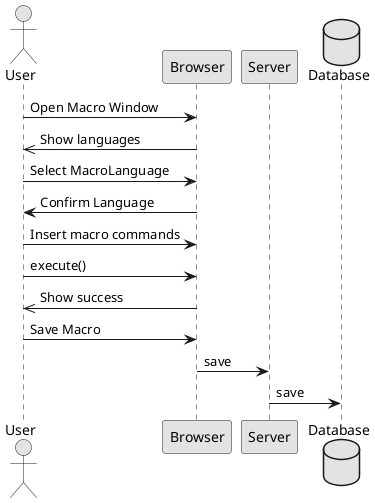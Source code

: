 @startuml us.png
skinparam monochrome true
skinparam packageStyle rect
skinparam defaultFontName FG Virgil
skinparam shadowing false

actor User
User -> Browser : Open Macro Window
Browser ->> User : Show languages
User -> Browser : Select MacroLanguage
Browser -> User : Confirm Language
User -> Browser : Insert macro commands
User -> Browser : execute()
Browser ->> User : Show success
User -> Browser : Save Macro
Browser -> Server : save

database Database
Server -> Database : save


@enduml